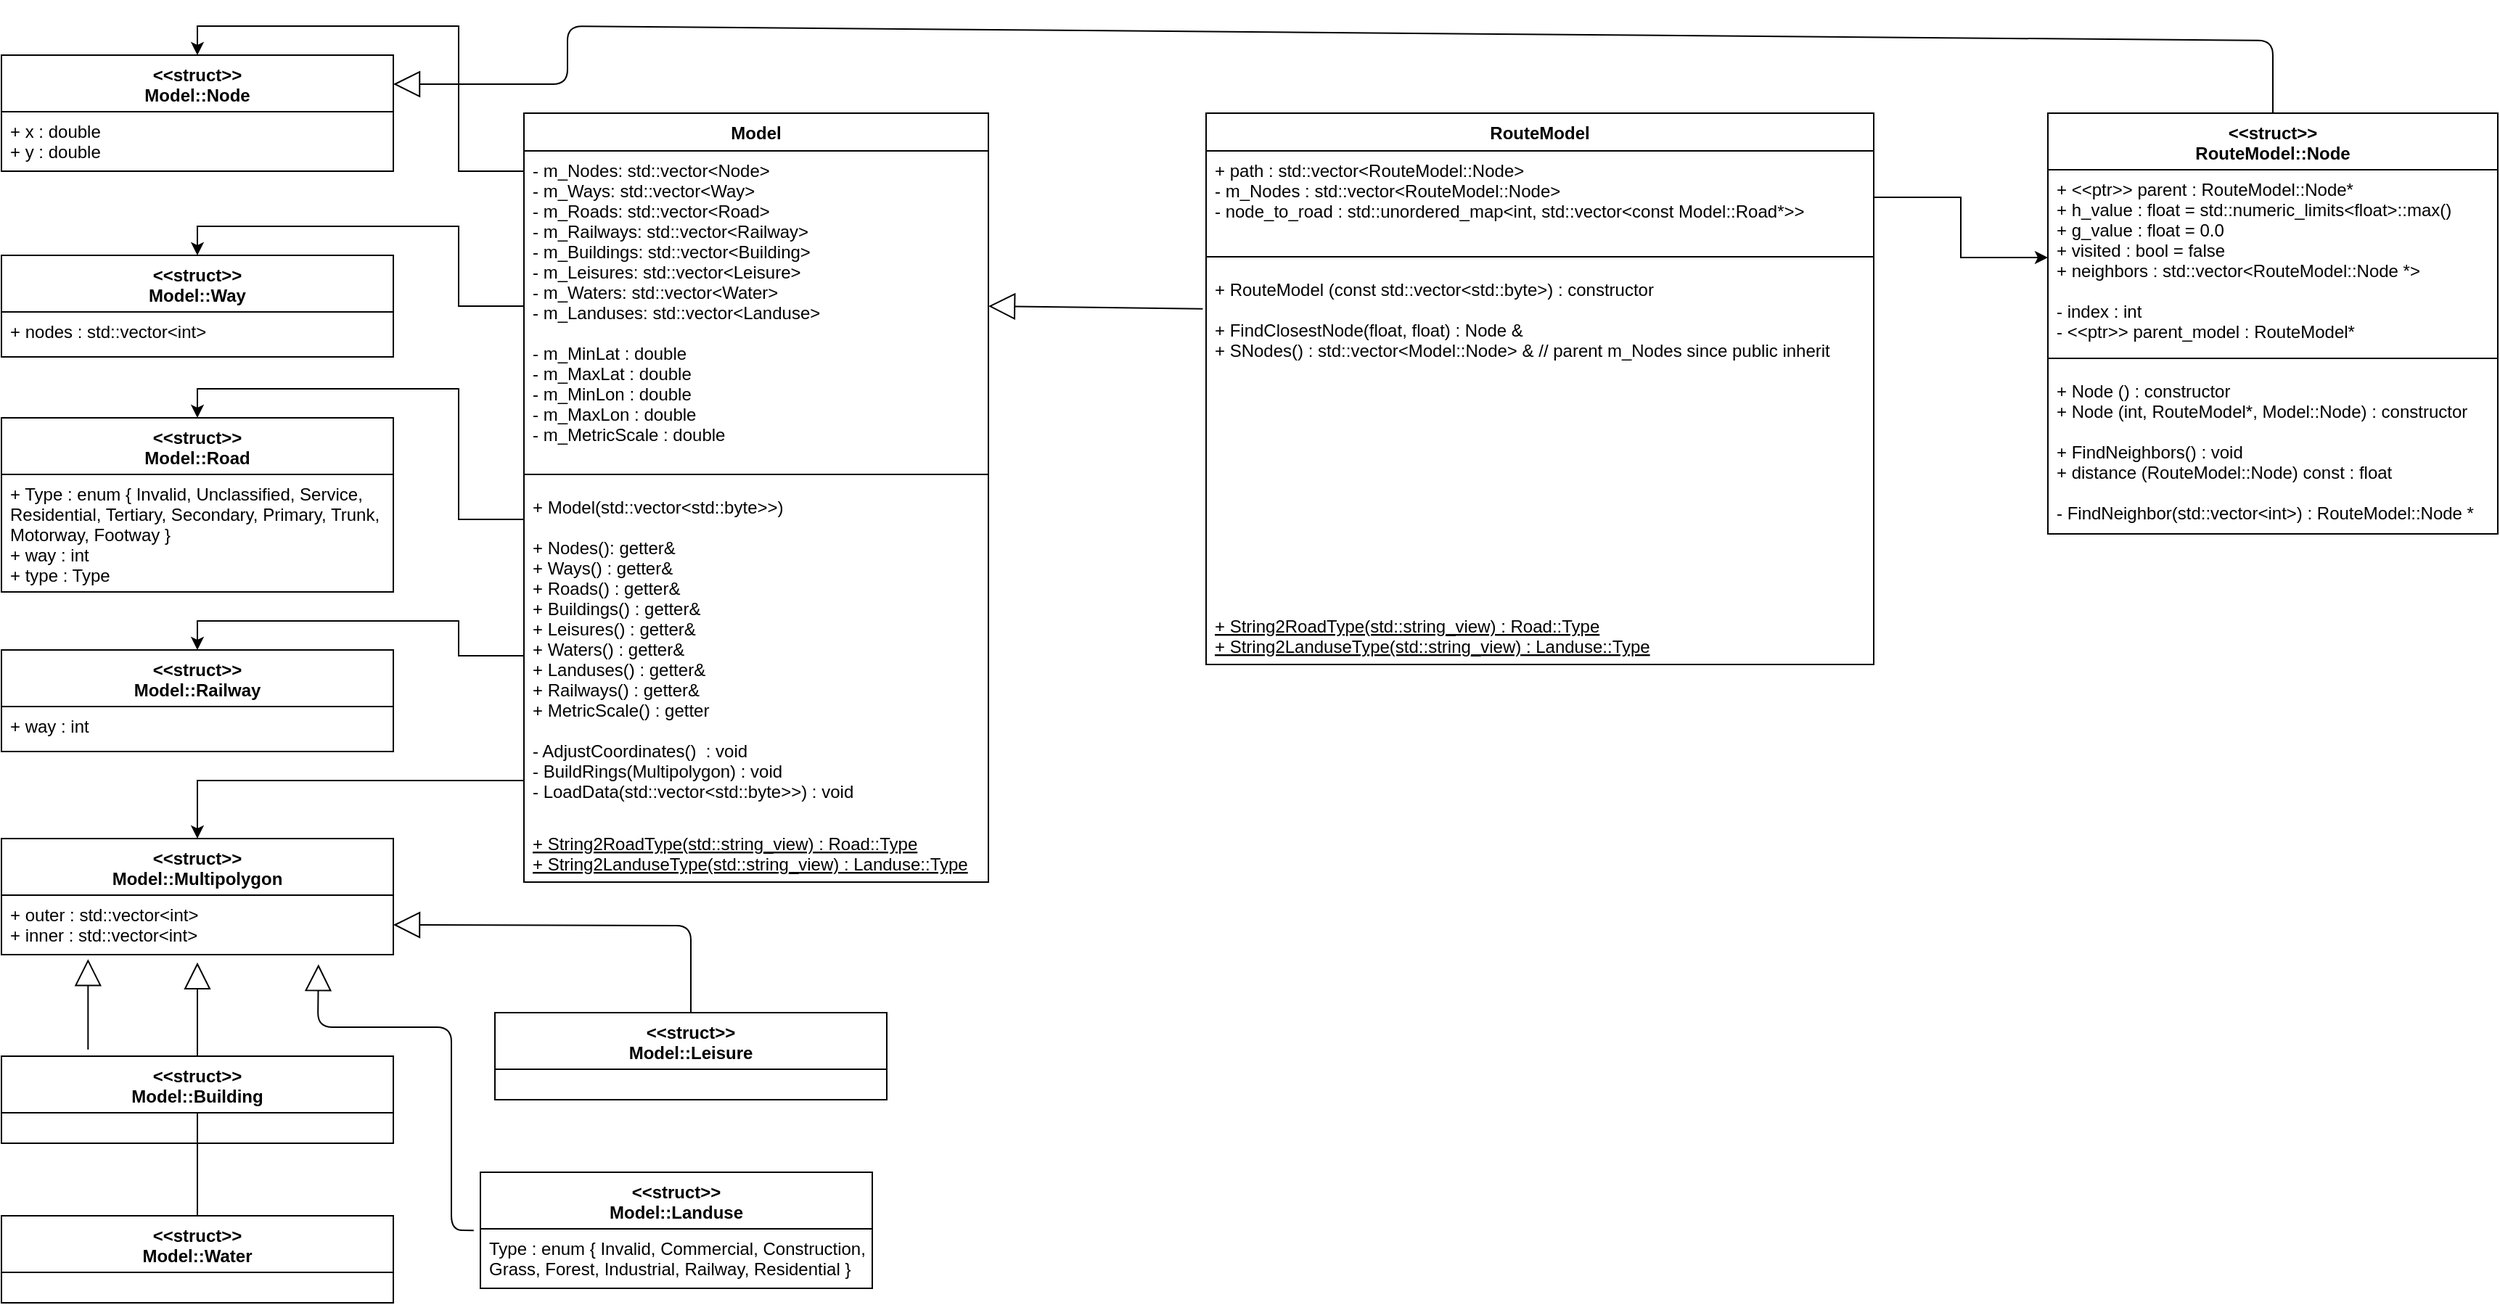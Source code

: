 <mxfile version="12.6.7" type="device"><diagram id="C5RBs43oDa-KdzZeNtuy" name="Page-1"><mxGraphModel dx="2581" dy="924" grid="1" gridSize="10" guides="1" tooltips="1" connect="1" arrows="1" fold="1" page="1" pageScale="1" pageWidth="827" pageHeight="1169" math="0" shadow="0"><root><mxCell id="WIyWlLk6GJQsqaUBKTNV-0"/><mxCell id="WIyWlLk6GJQsqaUBKTNV-1" parent="WIyWlLk6GJQsqaUBKTNV-0"/><mxCell id="UJdLIzUd8C-mgnDHnItk-49" value="" style="endArrow=block;endSize=16;endFill=0;html=1;entryX=0.5;entryY=1.132;entryDx=0;entryDy=0;entryPerimeter=0;exitX=0.5;exitY=0;exitDx=0;exitDy=0;" edge="1" parent="WIyWlLk6GJQsqaUBKTNV-1" source="UJdLIzUd8C-mgnDHnItk-29" target="UJdLIzUd8C-mgnDHnItk-23"><mxGeometry width="160" relative="1" as="geometry"><mxPoint x="-430" y="740.0" as="sourcePoint"/><mxPoint x="-497.57" y="706.601" as="targetPoint"/></mxGeometry></mxCell><mxCell id="UJdLIzUd8C-mgnDHnItk-2" value="Model" style="swimlane;fontStyle=1;align=center;verticalAlign=top;childLayout=stackLayout;horizontal=1;startSize=26;horizontalStack=0;resizeParent=1;resizeParentMax=0;resizeLast=0;collapsible=1;marginBottom=0;" vertex="1" parent="WIyWlLk6GJQsqaUBKTNV-1"><mxGeometry x="-430" y="100" width="320" height="530" as="geometry"/></mxCell><mxCell id="UJdLIzUd8C-mgnDHnItk-3" value="- m_Nodes: std::vector&lt;Node&gt;&#10;- m_Ways: std::vector&lt;Way&gt;&#10;- m_Roads: std::vector&lt;Road&gt;&#10;- m_Railways: std::vector&lt;Railway&gt;&#10;- m_Buildings: std::vector&lt;Building&gt;&#10;- m_Leisures: std::vector&lt;Leisure&gt;&#10;- m_Waters: std::vector&lt;Water&gt;&#10;- m_Landuses: std::vector&lt;Landuse&gt;&#10;&#10;- m_MinLat : double&#10;- m_MaxLat : double&#10;- m_MinLon : double&#10;- m_MaxLon : double&#10;- m_MetricScale : double" style="text;strokeColor=none;fillColor=none;align=left;verticalAlign=top;spacingLeft=4;spacingRight=4;overflow=hidden;rotatable=0;points=[[0,0.5],[1,0.5]];portConstraint=eastwest;" vertex="1" parent="UJdLIzUd8C-mgnDHnItk-2"><mxGeometry y="26" width="320" height="214" as="geometry"/></mxCell><mxCell id="UJdLIzUd8C-mgnDHnItk-4" value="" style="line;strokeWidth=1;fillColor=none;align=left;verticalAlign=middle;spacingTop=-1;spacingLeft=3;spacingRight=3;rotatable=0;labelPosition=right;points=[];portConstraint=eastwest;" vertex="1" parent="UJdLIzUd8C-mgnDHnItk-2"><mxGeometry y="240" width="320" height="18" as="geometry"/></mxCell><mxCell id="UJdLIzUd8C-mgnDHnItk-5" value="+ Model(std::vector&lt;std::byte&gt;&gt;)&#10;&#10;+ Nodes(): getter&amp;&#10;+ Ways() : getter&amp;&#10;+ Roads() : getter&amp;&#10;+ Buildings() : getter&amp;&#10;+ Leisures() : getter&amp;&#10;+ Waters() : getter&amp;&#10;+ Landuses() : getter&amp;&#10;+ Railways() : getter&amp;&#10;+ MetricScale() : getter&#10;&#10;- AdjustCoordinates()  : void&#10;- BuildRings(Multipolygon) : void&#10;- LoadData(std::vector&lt;std::byte&gt;&gt;) : void&#10;" style="text;strokeColor=none;fillColor=none;align=left;verticalAlign=top;spacingLeft=4;spacingRight=4;overflow=hidden;rotatable=0;points=[[0,0.5],[1,0.5]];portConstraint=eastwest;" vertex="1" parent="UJdLIzUd8C-mgnDHnItk-2"><mxGeometry y="258" width="320" height="232" as="geometry"/></mxCell><mxCell id="UJdLIzUd8C-mgnDHnItk-40" value="+ String2RoadType(std::string_view) : Road::Type&#10;+ String2LanduseType(std::string_view) : Landuse::Type&#10;" style="text;strokeColor=none;fillColor=none;align=left;verticalAlign=top;spacingLeft=4;spacingRight=4;overflow=hidden;rotatable=0;points=[[0,0.5],[1,0.5]];portConstraint=eastwest;fontStyle=4" vertex="1" parent="UJdLIzUd8C-mgnDHnItk-2"><mxGeometry y="490" width="320" height="40" as="geometry"/></mxCell><mxCell id="UJdLIzUd8C-mgnDHnItk-7" value="&lt;&lt;struct&gt;&gt;&#10;Model::Node&#10;" style="swimlane;fontStyle=1;align=center;verticalAlign=top;childLayout=stackLayout;horizontal=1;startSize=39;horizontalStack=0;resizeParent=1;resizeParentMax=0;resizeLast=0;collapsible=1;marginBottom=0;" vertex="1" parent="WIyWlLk6GJQsqaUBKTNV-1"><mxGeometry x="-790" y="60" width="270" height="80" as="geometry"/></mxCell><mxCell id="UJdLIzUd8C-mgnDHnItk-8" value="+ x : double&#10;+ y : double" style="text;strokeColor=none;fillColor=none;align=left;verticalAlign=top;spacingLeft=4;spacingRight=4;overflow=hidden;rotatable=0;points=[[0,0.5],[1,0.5]];portConstraint=eastwest;" vertex="1" parent="UJdLIzUd8C-mgnDHnItk-7"><mxGeometry y="39" width="270" height="41" as="geometry"/></mxCell><mxCell id="UJdLIzUd8C-mgnDHnItk-11" style="edgeStyle=orthogonalEdgeStyle;rounded=0;orthogonalLoop=1;jettySize=auto;html=1;entryX=0.5;entryY=0;entryDx=0;entryDy=0;" edge="1" parent="WIyWlLk6GJQsqaUBKTNV-1" source="UJdLIzUd8C-mgnDHnItk-3" target="UJdLIzUd8C-mgnDHnItk-7"><mxGeometry relative="1" as="geometry"><Array as="points"><mxPoint x="-475" y="140"/><mxPoint x="-475" y="40"/><mxPoint x="-655" y="40"/></Array></mxGeometry></mxCell><mxCell id="UJdLIzUd8C-mgnDHnItk-12" value="&lt;&lt;struct&gt;&gt;&#10;Model::Way&#10;" style="swimlane;fontStyle=1;align=center;verticalAlign=top;childLayout=stackLayout;horizontal=1;startSize=39;horizontalStack=0;resizeParent=1;resizeParentMax=0;resizeLast=0;collapsible=1;marginBottom=0;" vertex="1" parent="WIyWlLk6GJQsqaUBKTNV-1"><mxGeometry x="-790" y="198" width="270" height="70" as="geometry"/></mxCell><mxCell id="UJdLIzUd8C-mgnDHnItk-13" value="+ nodes : std::vector&lt;int&gt;" style="text;strokeColor=none;fillColor=none;align=left;verticalAlign=top;spacingLeft=4;spacingRight=4;overflow=hidden;rotatable=0;points=[[0,0.5],[1,0.5]];portConstraint=eastwest;" vertex="1" parent="UJdLIzUd8C-mgnDHnItk-12"><mxGeometry y="39" width="270" height="31" as="geometry"/></mxCell><mxCell id="UJdLIzUd8C-mgnDHnItk-14" style="edgeStyle=orthogonalEdgeStyle;rounded=0;orthogonalLoop=1;jettySize=auto;html=1;exitX=0;exitY=0.5;exitDx=0;exitDy=0;entryX=0.5;entryY=0;entryDx=0;entryDy=0;" edge="1" parent="WIyWlLk6GJQsqaUBKTNV-1" source="UJdLIzUd8C-mgnDHnItk-3" target="UJdLIzUd8C-mgnDHnItk-12"><mxGeometry relative="1" as="geometry"><mxPoint x="-520" y="160" as="targetPoint"/></mxGeometry></mxCell><mxCell id="UJdLIzUd8C-mgnDHnItk-15" value="&lt;&lt;struct&gt;&gt;&#10;Model::Road" style="swimlane;fontStyle=1;align=center;verticalAlign=top;childLayout=stackLayout;horizontal=1;startSize=39;horizontalStack=0;resizeParent=1;resizeParentMax=0;resizeLast=0;collapsible=1;marginBottom=0;" vertex="1" parent="WIyWlLk6GJQsqaUBKTNV-1"><mxGeometry x="-790" y="310" width="270" height="120" as="geometry"/></mxCell><mxCell id="UJdLIzUd8C-mgnDHnItk-16" value="+ Type : enum { Invalid, Unclassified, Service, &#10;Residential, Tertiary, Secondary, Primary, Trunk,&#10;Motorway, Footway }&#10;+ way : int&#10;+ type : Type" style="text;strokeColor=none;fillColor=none;align=left;verticalAlign=top;spacingLeft=4;spacingRight=4;overflow=hidden;rotatable=0;points=[[0,0.5],[1,0.5]];portConstraint=eastwest;" vertex="1" parent="UJdLIzUd8C-mgnDHnItk-15"><mxGeometry y="39" width="270" height="81" as="geometry"/></mxCell><mxCell id="UJdLIzUd8C-mgnDHnItk-18" style="edgeStyle=orthogonalEdgeStyle;rounded=0;orthogonalLoop=1;jettySize=auto;html=1;entryX=0.5;entryY=0;entryDx=0;entryDy=0;" edge="1" parent="WIyWlLk6GJQsqaUBKTNV-1" source="UJdLIzUd8C-mgnDHnItk-5" target="UJdLIzUd8C-mgnDHnItk-15"><mxGeometry relative="1" as="geometry"><Array as="points"><mxPoint x="-475" y="380"/><mxPoint x="-475" y="290"/><mxPoint x="-655" y="290"/></Array></mxGeometry></mxCell><mxCell id="UJdLIzUd8C-mgnDHnItk-19" value="&lt;&lt;struct&gt;&gt;&#10;Model::Railway" style="swimlane;fontStyle=1;align=center;verticalAlign=top;childLayout=stackLayout;horizontal=1;startSize=39;horizontalStack=0;resizeParent=1;resizeParentMax=0;resizeLast=0;collapsible=1;marginBottom=0;" vertex="1" parent="WIyWlLk6GJQsqaUBKTNV-1"><mxGeometry x="-790" y="470" width="270" height="70" as="geometry"/></mxCell><mxCell id="UJdLIzUd8C-mgnDHnItk-20" value="+ way : int" style="text;strokeColor=none;fillColor=none;align=left;verticalAlign=top;spacingLeft=4;spacingRight=4;overflow=hidden;rotatable=0;points=[[0,0.5],[1,0.5]];portConstraint=eastwest;" vertex="1" parent="UJdLIzUd8C-mgnDHnItk-19"><mxGeometry y="39" width="270" height="31" as="geometry"/></mxCell><mxCell id="UJdLIzUd8C-mgnDHnItk-21" style="edgeStyle=orthogonalEdgeStyle;rounded=0;orthogonalLoop=1;jettySize=auto;html=1;entryX=0.5;entryY=0;entryDx=0;entryDy=0;" edge="1" parent="WIyWlLk6GJQsqaUBKTNV-1" source="UJdLIzUd8C-mgnDHnItk-5" target="UJdLIzUd8C-mgnDHnItk-19"><mxGeometry relative="1" as="geometry"/></mxCell><mxCell id="UJdLIzUd8C-mgnDHnItk-22" value="&lt;&lt;struct&gt;&gt;&#10;Model::Multipolygon" style="swimlane;fontStyle=1;align=center;verticalAlign=top;childLayout=stackLayout;horizontal=1;startSize=39;horizontalStack=0;resizeParent=1;resizeParentMax=0;resizeLast=0;collapsible=1;marginBottom=0;" vertex="1" parent="WIyWlLk6GJQsqaUBKTNV-1"><mxGeometry x="-790" y="600" width="270" height="80" as="geometry"/></mxCell><mxCell id="UJdLIzUd8C-mgnDHnItk-23" value="+ outer : std::vector&lt;int&gt;&#10;+ inner : std::vector&lt;int&gt;" style="text;strokeColor=none;fillColor=none;align=left;verticalAlign=top;spacingLeft=4;spacingRight=4;overflow=hidden;rotatable=0;points=[[0,0.5],[1,0.5]];portConstraint=eastwest;" vertex="1" parent="UJdLIzUd8C-mgnDHnItk-22"><mxGeometry y="39" width="270" height="41" as="geometry"/></mxCell><mxCell id="UJdLIzUd8C-mgnDHnItk-24" style="edgeStyle=orthogonalEdgeStyle;rounded=0;orthogonalLoop=1;jettySize=auto;html=1;entryX=0.5;entryY=0;entryDx=0;entryDy=0;" edge="1" parent="WIyWlLk6GJQsqaUBKTNV-1" source="UJdLIzUd8C-mgnDHnItk-5" target="UJdLIzUd8C-mgnDHnItk-22"><mxGeometry relative="1" as="geometry"><Array as="points"><mxPoint x="-655" y="560"/></Array></mxGeometry></mxCell><mxCell id="UJdLIzUd8C-mgnDHnItk-25" value="&lt;&lt;struct&gt;&gt;&#10;Model::Building" style="swimlane;fontStyle=1;align=center;verticalAlign=top;childLayout=stackLayout;horizontal=1;startSize=39;horizontalStack=0;resizeParent=1;resizeParentMax=0;resizeLast=0;collapsible=1;marginBottom=0;" vertex="1" parent="WIyWlLk6GJQsqaUBKTNV-1"><mxGeometry x="-790" y="750" width="270" height="60" as="geometry"/></mxCell><mxCell id="UJdLIzUd8C-mgnDHnItk-28" value="&lt;&lt;struct&gt;&gt;&#10;Model::Leisure" style="swimlane;fontStyle=1;align=center;verticalAlign=top;childLayout=stackLayout;horizontal=1;startSize=39;horizontalStack=0;resizeParent=1;resizeParentMax=0;resizeLast=0;collapsible=1;marginBottom=0;" vertex="1" parent="WIyWlLk6GJQsqaUBKTNV-1"><mxGeometry x="-450" y="720" width="270" height="60" as="geometry"/></mxCell><mxCell id="UJdLIzUd8C-mgnDHnItk-29" value="&lt;&lt;struct&gt;&gt;&#10;Model::Water" style="swimlane;fontStyle=1;align=center;verticalAlign=top;childLayout=stackLayout;horizontal=1;startSize=39;horizontalStack=0;resizeParent=1;resizeParentMax=0;resizeLast=0;collapsible=1;marginBottom=0;" vertex="1" parent="WIyWlLk6GJQsqaUBKTNV-1"><mxGeometry x="-790" y="860" width="270" height="60" as="geometry"/></mxCell><mxCell id="UJdLIzUd8C-mgnDHnItk-32" value="&lt;&lt;struct&gt;&gt;&#10;Model::Landuse" style="swimlane;fontStyle=1;align=center;verticalAlign=top;childLayout=stackLayout;horizontal=1;startSize=39;horizontalStack=0;resizeParent=1;resizeParentMax=0;resizeLast=0;collapsible=1;marginBottom=0;" vertex="1" parent="WIyWlLk6GJQsqaUBKTNV-1"><mxGeometry x="-460" y="830" width="270" height="80" as="geometry"/></mxCell><mxCell id="UJdLIzUd8C-mgnDHnItk-34" value="Type : enum { Invalid, Commercial, Construction,&#10;Grass, Forest, Industrial, Railway, Residential }" style="text;strokeColor=none;fillColor=none;align=left;verticalAlign=top;spacingLeft=4;spacingRight=4;overflow=hidden;rotatable=0;points=[[0,0.5],[1,0.5]];portConstraint=eastwest;" vertex="1" parent="UJdLIzUd8C-mgnDHnItk-32"><mxGeometry y="39" width="270" height="41" as="geometry"/></mxCell><mxCell id="UJdLIzUd8C-mgnDHnItk-41" value="RouteModel" style="swimlane;fontStyle=1;align=center;verticalAlign=top;childLayout=stackLayout;horizontal=1;startSize=26;horizontalStack=0;resizeParent=1;resizeParentMax=0;resizeLast=0;collapsible=1;marginBottom=0;" vertex="1" parent="WIyWlLk6GJQsqaUBKTNV-1"><mxGeometry x="40" y="100" width="460" height="380" as="geometry"/></mxCell><mxCell id="UJdLIzUd8C-mgnDHnItk-42" value="+ path : std::vector&lt;RouteModel::Node&gt;&#10;- m_Nodes : std::vector&lt;RouteModel::Node&gt;&#10;- node_to_road : std::unordered_map&lt;int, std::vector&lt;const Model::Road*&gt;&gt;&#10;" style="text;strokeColor=none;fillColor=none;align=left;verticalAlign=top;spacingLeft=4;spacingRight=4;overflow=hidden;rotatable=0;points=[[0,0.5],[1,0.5]];portConstraint=eastwest;" vertex="1" parent="UJdLIzUd8C-mgnDHnItk-41"><mxGeometry y="26" width="460" height="64" as="geometry"/></mxCell><mxCell id="UJdLIzUd8C-mgnDHnItk-43" value="" style="line;strokeWidth=1;fillColor=none;align=left;verticalAlign=middle;spacingTop=-1;spacingLeft=3;spacingRight=3;rotatable=0;labelPosition=right;points=[];portConstraint=eastwest;" vertex="1" parent="UJdLIzUd8C-mgnDHnItk-41"><mxGeometry y="90" width="460" height="18" as="geometry"/></mxCell><mxCell id="UJdLIzUd8C-mgnDHnItk-44" value="+ RouteModel (const std::vector&lt;std::byte&gt;) : constructor&#10;&#10;+ FindClosestNode(float, float) : Node &amp;&#10;+ SNodes() : std::vector&lt;Model::Node&gt; &amp; // parent m_Nodes since public inherit&#10;&#10;" style="text;strokeColor=none;fillColor=none;align=left;verticalAlign=top;spacingLeft=4;spacingRight=4;overflow=hidden;rotatable=0;points=[[0,0.5],[1,0.5]];portConstraint=eastwest;" vertex="1" parent="UJdLIzUd8C-mgnDHnItk-41"><mxGeometry y="108" width="460" height="232" as="geometry"/></mxCell><mxCell id="UJdLIzUd8C-mgnDHnItk-45" value="+ String2RoadType(std::string_view) : Road::Type&#10;+ String2LanduseType(std::string_view) : Landuse::Type&#10;" style="text;strokeColor=none;fillColor=none;align=left;verticalAlign=top;spacingLeft=4;spacingRight=4;overflow=hidden;rotatable=0;points=[[0,0.5],[1,0.5]];portConstraint=eastwest;fontStyle=4" vertex="1" parent="UJdLIzUd8C-mgnDHnItk-41"><mxGeometry y="340" width="460" height="40" as="geometry"/></mxCell><mxCell id="UJdLIzUd8C-mgnDHnItk-46" value="" style="endArrow=block;endSize=16;endFill=0;html=1;exitX=-0.005;exitY=0.116;exitDx=0;exitDy=0;entryX=1;entryY=0.5;entryDx=0;entryDy=0;exitPerimeter=0;" edge="1" parent="WIyWlLk6GJQsqaUBKTNV-1" source="UJdLIzUd8C-mgnDHnItk-44" target="UJdLIzUd8C-mgnDHnItk-3"><mxGeometry width="160" relative="1" as="geometry"><mxPoint x="-1" y="380" as="sourcePoint"/><mxPoint x="159" y="380" as="targetPoint"/></mxGeometry></mxCell><mxCell id="UJdLIzUd8C-mgnDHnItk-47" value="" style="endArrow=block;endSize=16;endFill=0;html=1;entryX=1;entryY=0.5;entryDx=0;entryDy=0;exitX=0.5;exitY=0;exitDx=0;exitDy=0;" edge="1" parent="WIyWlLk6GJQsqaUBKTNV-1" source="UJdLIzUd8C-mgnDHnItk-28" target="UJdLIzUd8C-mgnDHnItk-23"><mxGeometry width="160" relative="1" as="geometry"><mxPoint x="-330" y="640" as="sourcePoint"/><mxPoint x="-100" y="243" as="targetPoint"/><Array as="points"><mxPoint x="-315" y="660"/></Array></mxGeometry></mxCell><mxCell id="UJdLIzUd8C-mgnDHnItk-48" value="" style="endArrow=block;endSize=16;endFill=0;html=1;exitX=-0.017;exitY=0.027;exitDx=0;exitDy=0;entryX=0.809;entryY=1.161;entryDx=0;entryDy=0;entryPerimeter=0;exitPerimeter=0;" edge="1" parent="WIyWlLk6GJQsqaUBKTNV-1" source="UJdLIzUd8C-mgnDHnItk-34" target="UJdLIzUd8C-mgnDHnItk-23"><mxGeometry width="160" relative="1" as="geometry"><mxPoint x="-440" y="730.0" as="sourcePoint"/><mxPoint x="-580" y="830" as="targetPoint"/><Array as="points"><mxPoint x="-480" y="870"/><mxPoint x="-480" y="730"/><mxPoint x="-572" y="730"/></Array></mxGeometry></mxCell><mxCell id="UJdLIzUd8C-mgnDHnItk-50" value="" style="endArrow=block;endSize=16;endFill=0;html=1;entryX=0.221;entryY=1.075;entryDx=0;entryDy=0;entryPerimeter=0;exitX=0.221;exitY=-0.076;exitDx=0;exitDy=0;exitPerimeter=0;" edge="1" parent="WIyWlLk6GJQsqaUBKTNV-1" source="UJdLIzUd8C-mgnDHnItk-25" target="UJdLIzUd8C-mgnDHnItk-23"><mxGeometry width="160" relative="1" as="geometry"><mxPoint x="-420" y="750.0" as="sourcePoint"/><mxPoint x="-487.57" y="716.601" as="targetPoint"/></mxGeometry></mxCell><mxCell id="UJdLIzUd8C-mgnDHnItk-52" value="&lt;&lt;struct&gt;&gt;&#10;RouteModel::Node&#10;" style="swimlane;fontStyle=1;align=center;verticalAlign=top;childLayout=stackLayout;horizontal=1;startSize=39;horizontalStack=0;resizeParent=1;resizeParentMax=0;resizeLast=0;collapsible=1;marginBottom=0;" vertex="1" parent="WIyWlLk6GJQsqaUBKTNV-1"><mxGeometry x="620" y="100" width="310" height="290" as="geometry"/></mxCell><mxCell id="UJdLIzUd8C-mgnDHnItk-53" value="+ &lt;&lt;ptr&gt;&gt; parent : RouteModel::Node*&#10;+ h_value : float = std::numeric_limits&lt;float&gt;::max()&#10;+ g_value : float = 0.0&#10;+ visited : bool = false&#10;+ neighbors : std::vector&lt;RouteModel::Node *&gt;&#10;&#10;- index : int&#10;- &lt;&lt;ptr&gt;&gt; parent_model : RouteModel*&#10;" style="text;strokeColor=none;fillColor=none;align=left;verticalAlign=top;spacingLeft=4;spacingRight=4;overflow=hidden;rotatable=0;points=[[0,0.5],[1,0.5]];portConstraint=eastwest;" vertex="1" parent="UJdLIzUd8C-mgnDHnItk-52"><mxGeometry y="39" width="310" height="121" as="geometry"/></mxCell><mxCell id="UJdLIzUd8C-mgnDHnItk-55" value="" style="line;strokeWidth=1;fillColor=none;align=left;verticalAlign=middle;spacingTop=-1;spacingLeft=3;spacingRight=3;rotatable=0;labelPosition=right;points=[];portConstraint=eastwest;" vertex="1" parent="UJdLIzUd8C-mgnDHnItk-52"><mxGeometry y="160" width="310" height="18" as="geometry"/></mxCell><mxCell id="UJdLIzUd8C-mgnDHnItk-56" value="+ Node () : constructor&#10;+ Node (int, RouteModel*, Model::Node) : constructor&#10;&#10;+ FindNeighbors() : void&#10;+ distance (RouteModel::Node) const : float&#10;&#10;- FindNeighbor(std::vector&lt;int&gt;) : RouteModel::Node *&#10;" style="text;strokeColor=none;fillColor=none;align=left;verticalAlign=top;spacingLeft=4;spacingRight=4;overflow=hidden;rotatable=0;points=[[0,0.5],[1,0.5]];portConstraint=eastwest;" vertex="1" parent="UJdLIzUd8C-mgnDHnItk-52"><mxGeometry y="178" width="310" height="112" as="geometry"/></mxCell><mxCell id="UJdLIzUd8C-mgnDHnItk-54" value="" style="endArrow=block;endSize=16;endFill=0;html=1;exitX=0.5;exitY=0;exitDx=0;exitDy=0;entryX=1;entryY=0.25;entryDx=0;entryDy=0;" edge="1" parent="WIyWlLk6GJQsqaUBKTNV-1" source="UJdLIzUd8C-mgnDHnItk-52" target="UJdLIzUd8C-mgnDHnItk-7"><mxGeometry width="160" relative="1" as="geometry"><mxPoint x="50" y="243" as="sourcePoint"/><mxPoint x="-100" y="243" as="targetPoint"/><Array as="points"><mxPoint x="775" y="50"/><mxPoint x="-400" y="40"/><mxPoint x="-400" y="80"/></Array></mxGeometry></mxCell><mxCell id="UJdLIzUd8C-mgnDHnItk-57" style="edgeStyle=orthogonalEdgeStyle;rounded=0;orthogonalLoop=1;jettySize=auto;html=1;exitX=1;exitY=0.5;exitDx=0;exitDy=0;entryX=0;entryY=0.5;entryDx=0;entryDy=0;" edge="1" parent="WIyWlLk6GJQsqaUBKTNV-1" source="UJdLIzUd8C-mgnDHnItk-42" target="UJdLIzUd8C-mgnDHnItk-53"><mxGeometry relative="1" as="geometry"/></mxCell></root></mxGraphModel></diagram></mxfile>